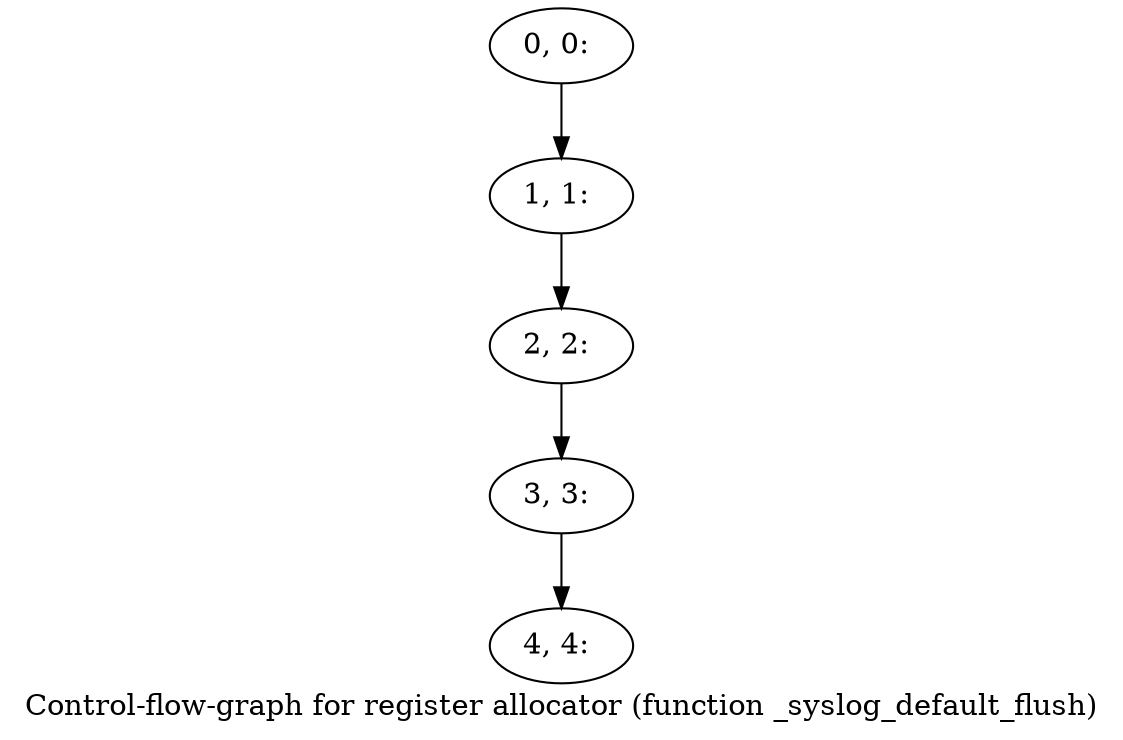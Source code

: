 digraph G {
graph [label="Control-flow-graph for register allocator (function _syslog_default_flush)"]
0[label="0, 0: "];
1[label="1, 1: "];
2[label="2, 2: "];
3[label="3, 3: "];
4[label="4, 4: "];
0->1 ;
1->2 ;
2->3 ;
3->4 ;
}
